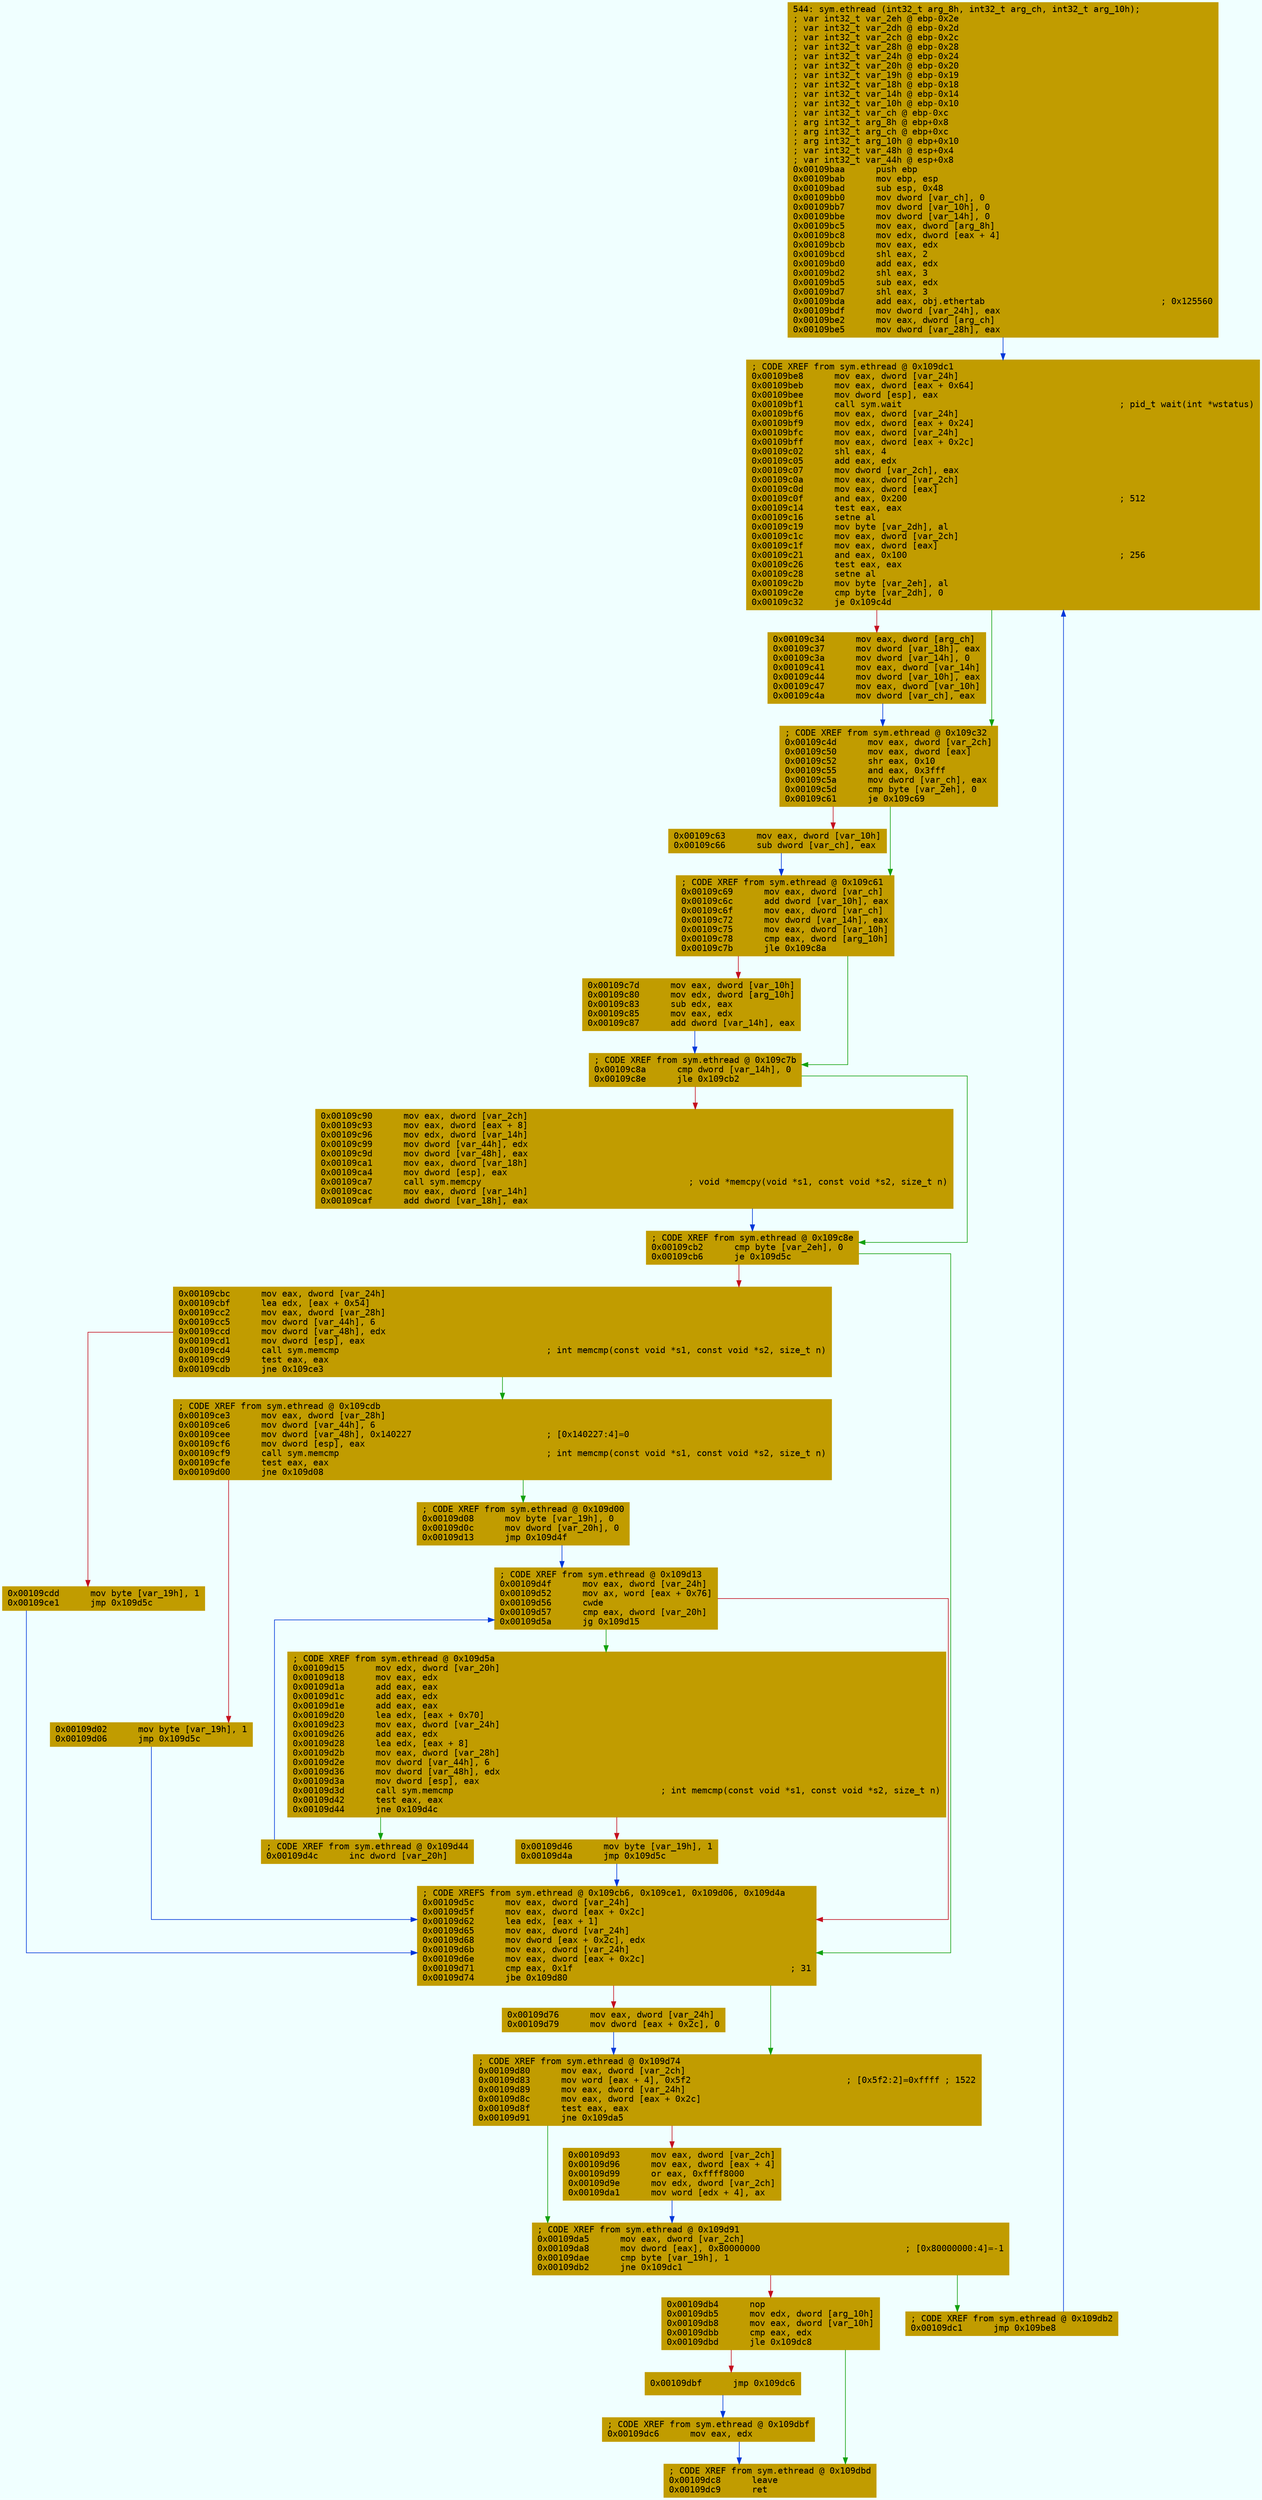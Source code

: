 digraph code {
	graph [bgcolor=azure fontsize=8 fontname="Courier" splines="ortho"];
	node [fillcolor=gray style=filled shape=box];
	edge [arrowhead="normal"];
	"0x00109baa" [URL="sym.ethread/0x00109baa", fillcolor="#c19c00",color="#c19c00", fontname="Courier",label="544: sym.ethread (int32_t arg_8h, int32_t arg_ch, int32_t arg_10h);\l; var int32_t var_2eh @ ebp-0x2e\l; var int32_t var_2dh @ ebp-0x2d\l; var int32_t var_2ch @ ebp-0x2c\l; var int32_t var_28h @ ebp-0x28\l; var int32_t var_24h @ ebp-0x24\l; var int32_t var_20h @ ebp-0x20\l; var int32_t var_19h @ ebp-0x19\l; var int32_t var_18h @ ebp-0x18\l; var int32_t var_14h @ ebp-0x14\l; var int32_t var_10h @ ebp-0x10\l; var int32_t var_ch @ ebp-0xc\l; arg int32_t arg_8h @ ebp+0x8\l; arg int32_t arg_ch @ ebp+0xc\l; arg int32_t arg_10h @ ebp+0x10\l; var int32_t var_48h @ esp+0x4\l; var int32_t var_44h @ esp+0x8\l0x00109baa      push ebp\l0x00109bab      mov ebp, esp\l0x00109bad      sub esp, 0x48\l0x00109bb0      mov dword [var_ch], 0\l0x00109bb7      mov dword [var_10h], 0\l0x00109bbe      mov dword [var_14h], 0\l0x00109bc5      mov eax, dword [arg_8h]\l0x00109bc8      mov edx, dword [eax + 4]\l0x00109bcb      mov eax, edx\l0x00109bcd      shl eax, 2\l0x00109bd0      add eax, edx\l0x00109bd2      shl eax, 3\l0x00109bd5      sub eax, edx\l0x00109bd7      shl eax, 3\l0x00109bda      add eax, obj.ethertab                                  ; 0x125560\l0x00109bdf      mov dword [var_24h], eax\l0x00109be2      mov eax, dword [arg_ch]\l0x00109be5      mov dword [var_28h], eax\l"]
	"0x00109be8" [URL="sym.ethread/0x00109be8", fillcolor="#c19c00",color="#c19c00", fontname="Courier",label="; CODE XREF from sym.ethread @ 0x109dc1\l0x00109be8      mov eax, dword [var_24h]\l0x00109beb      mov eax, dword [eax + 0x64]\l0x00109bee      mov dword [esp], eax\l0x00109bf1      call sym.wait                                          ; pid_t wait(int *wstatus)\l0x00109bf6      mov eax, dword [var_24h]\l0x00109bf9      mov edx, dword [eax + 0x24]\l0x00109bfc      mov eax, dword [var_24h]\l0x00109bff      mov eax, dword [eax + 0x2c]\l0x00109c02      shl eax, 4\l0x00109c05      add eax, edx\l0x00109c07      mov dword [var_2ch], eax\l0x00109c0a      mov eax, dword [var_2ch]\l0x00109c0d      mov eax, dword [eax]\l0x00109c0f      and eax, 0x200                                         ; 512\l0x00109c14      test eax, eax\l0x00109c16      setne al\l0x00109c19      mov byte [var_2dh], al\l0x00109c1c      mov eax, dword [var_2ch]\l0x00109c1f      mov eax, dword [eax]\l0x00109c21      and eax, 0x100                                         ; 256\l0x00109c26      test eax, eax\l0x00109c28      setne al\l0x00109c2b      mov byte [var_2eh], al\l0x00109c2e      cmp byte [var_2dh], 0\l0x00109c32      je 0x109c4d\l"]
	"0x00109c34" [URL="sym.ethread/0x00109c34", fillcolor="#c19c00",color="#c19c00", fontname="Courier",label="0x00109c34      mov eax, dword [arg_ch]\l0x00109c37      mov dword [var_18h], eax\l0x00109c3a      mov dword [var_14h], 0\l0x00109c41      mov eax, dword [var_14h]\l0x00109c44      mov dword [var_10h], eax\l0x00109c47      mov eax, dword [var_10h]\l0x00109c4a      mov dword [var_ch], eax\l"]
	"0x00109c4d" [URL="sym.ethread/0x00109c4d", fillcolor="#c19c00",color="#c19c00", fontname="Courier",label="; CODE XREF from sym.ethread @ 0x109c32\l0x00109c4d      mov eax, dword [var_2ch]\l0x00109c50      mov eax, dword [eax]\l0x00109c52      shr eax, 0x10\l0x00109c55      and eax, 0x3fff\l0x00109c5a      mov dword [var_ch], eax\l0x00109c5d      cmp byte [var_2eh], 0\l0x00109c61      je 0x109c69\l"]
	"0x00109c63" [URL="sym.ethread/0x00109c63", fillcolor="#c19c00",color="#c19c00", fontname="Courier",label="0x00109c63      mov eax, dword [var_10h]\l0x00109c66      sub dword [var_ch], eax\l"]
	"0x00109c69" [URL="sym.ethread/0x00109c69", fillcolor="#c19c00",color="#c19c00", fontname="Courier",label="; CODE XREF from sym.ethread @ 0x109c61\l0x00109c69      mov eax, dword [var_ch]\l0x00109c6c      add dword [var_10h], eax\l0x00109c6f      mov eax, dword [var_ch]\l0x00109c72      mov dword [var_14h], eax\l0x00109c75      mov eax, dword [var_10h]\l0x00109c78      cmp eax, dword [arg_10h]\l0x00109c7b      jle 0x109c8a\l"]
	"0x00109c7d" [URL="sym.ethread/0x00109c7d", fillcolor="#c19c00",color="#c19c00", fontname="Courier",label="0x00109c7d      mov eax, dword [var_10h]\l0x00109c80      mov edx, dword [arg_10h]\l0x00109c83      sub edx, eax\l0x00109c85      mov eax, edx\l0x00109c87      add dword [var_14h], eax\l"]
	"0x00109c8a" [URL="sym.ethread/0x00109c8a", fillcolor="#c19c00",color="#c19c00", fontname="Courier",label="; CODE XREF from sym.ethread @ 0x109c7b\l0x00109c8a      cmp dword [var_14h], 0\l0x00109c8e      jle 0x109cb2\l"]
	"0x00109c90" [URL="sym.ethread/0x00109c90", fillcolor="#c19c00",color="#c19c00", fontname="Courier",label="0x00109c90      mov eax, dword [var_2ch]\l0x00109c93      mov eax, dword [eax + 8]\l0x00109c96      mov edx, dword [var_14h]\l0x00109c99      mov dword [var_44h], edx\l0x00109c9d      mov dword [var_48h], eax\l0x00109ca1      mov eax, dword [var_18h]\l0x00109ca4      mov dword [esp], eax\l0x00109ca7      call sym.memcpy                                        ; void *memcpy(void *s1, const void *s2, size_t n)\l0x00109cac      mov eax, dword [var_14h]\l0x00109caf      add dword [var_18h], eax\l"]
	"0x00109cb2" [URL="sym.ethread/0x00109cb2", fillcolor="#c19c00",color="#c19c00", fontname="Courier",label="; CODE XREF from sym.ethread @ 0x109c8e\l0x00109cb2      cmp byte [var_2eh], 0\l0x00109cb6      je 0x109d5c\l"]
	"0x00109cbc" [URL="sym.ethread/0x00109cbc", fillcolor="#c19c00",color="#c19c00", fontname="Courier",label="0x00109cbc      mov eax, dword [var_24h]\l0x00109cbf      lea edx, [eax + 0x54]\l0x00109cc2      mov eax, dword [var_28h]\l0x00109cc5      mov dword [var_44h], 6\l0x00109ccd      mov dword [var_48h], edx\l0x00109cd1      mov dword [esp], eax\l0x00109cd4      call sym.memcmp                                        ; int memcmp(const void *s1, const void *s2, size_t n)\l0x00109cd9      test eax, eax\l0x00109cdb      jne 0x109ce3\l"]
	"0x00109cdd" [URL="sym.ethread/0x00109cdd", fillcolor="#c19c00",color="#c19c00", fontname="Courier",label="0x00109cdd      mov byte [var_19h], 1\l0x00109ce1      jmp 0x109d5c\l"]
	"0x00109ce3" [URL="sym.ethread/0x00109ce3", fillcolor="#c19c00",color="#c19c00", fontname="Courier",label="; CODE XREF from sym.ethread @ 0x109cdb\l0x00109ce3      mov eax, dword [var_28h]\l0x00109ce6      mov dword [var_44h], 6\l0x00109cee      mov dword [var_48h], 0x140227                          ; [0x140227:4]=0\l0x00109cf6      mov dword [esp], eax\l0x00109cf9      call sym.memcmp                                        ; int memcmp(const void *s1, const void *s2, size_t n)\l0x00109cfe      test eax, eax\l0x00109d00      jne 0x109d08\l"]
	"0x00109d02" [URL="sym.ethread/0x00109d02", fillcolor="#c19c00",color="#c19c00", fontname="Courier",label="0x00109d02      mov byte [var_19h], 1\l0x00109d06      jmp 0x109d5c\l"]
	"0x00109d08" [URL="sym.ethread/0x00109d08", fillcolor="#c19c00",color="#c19c00", fontname="Courier",label="; CODE XREF from sym.ethread @ 0x109d00\l0x00109d08      mov byte [var_19h], 0\l0x00109d0c      mov dword [var_20h], 0\l0x00109d13      jmp 0x109d4f\l"]
	"0x00109d15" [URL="sym.ethread/0x00109d15", fillcolor="#c19c00",color="#c19c00", fontname="Courier",label="; CODE XREF from sym.ethread @ 0x109d5a\l0x00109d15      mov edx, dword [var_20h]\l0x00109d18      mov eax, edx\l0x00109d1a      add eax, eax\l0x00109d1c      add eax, edx\l0x00109d1e      add eax, eax\l0x00109d20      lea edx, [eax + 0x70]\l0x00109d23      mov eax, dword [var_24h]\l0x00109d26      add eax, edx\l0x00109d28      lea edx, [eax + 8]\l0x00109d2b      mov eax, dword [var_28h]\l0x00109d2e      mov dword [var_44h], 6\l0x00109d36      mov dword [var_48h], edx\l0x00109d3a      mov dword [esp], eax\l0x00109d3d      call sym.memcmp                                        ; int memcmp(const void *s1, const void *s2, size_t n)\l0x00109d42      test eax, eax\l0x00109d44      jne 0x109d4c\l"]
	"0x00109d46" [URL="sym.ethread/0x00109d46", fillcolor="#c19c00",color="#c19c00", fontname="Courier",label="0x00109d46      mov byte [var_19h], 1\l0x00109d4a      jmp 0x109d5c\l"]
	"0x00109d4c" [URL="sym.ethread/0x00109d4c", fillcolor="#c19c00",color="#c19c00", fontname="Courier",label="; CODE XREF from sym.ethread @ 0x109d44\l0x00109d4c      inc dword [var_20h]\l"]
	"0x00109d4f" [URL="sym.ethread/0x00109d4f", fillcolor="#c19c00",color="#c19c00", fontname="Courier",label="; CODE XREF from sym.ethread @ 0x109d13\l0x00109d4f      mov eax, dword [var_24h]\l0x00109d52      mov ax, word [eax + 0x76]\l0x00109d56      cwde\l0x00109d57      cmp eax, dword [var_20h]\l0x00109d5a      jg 0x109d15\l"]
	"0x00109d5c" [URL="sym.ethread/0x00109d5c", fillcolor="#c19c00",color="#c19c00", fontname="Courier",label="; CODE XREFS from sym.ethread @ 0x109cb6, 0x109ce1, 0x109d06, 0x109d4a\l0x00109d5c      mov eax, dword [var_24h]\l0x00109d5f      mov eax, dword [eax + 0x2c]\l0x00109d62      lea edx, [eax + 1]\l0x00109d65      mov eax, dword [var_24h]\l0x00109d68      mov dword [eax + 0x2c], edx\l0x00109d6b      mov eax, dword [var_24h]\l0x00109d6e      mov eax, dword [eax + 0x2c]\l0x00109d71      cmp eax, 0x1f                                          ; 31\l0x00109d74      jbe 0x109d80\l"]
	"0x00109d76" [URL="sym.ethread/0x00109d76", fillcolor="#c19c00",color="#c19c00", fontname="Courier",label="0x00109d76      mov eax, dword [var_24h]\l0x00109d79      mov dword [eax + 0x2c], 0\l"]
	"0x00109d80" [URL="sym.ethread/0x00109d80", fillcolor="#c19c00",color="#c19c00", fontname="Courier",label="; CODE XREF from sym.ethread @ 0x109d74\l0x00109d80      mov eax, dword [var_2ch]\l0x00109d83      mov word [eax + 4], 0x5f2                              ; [0x5f2:2]=0xffff ; 1522\l0x00109d89      mov eax, dword [var_24h]\l0x00109d8c      mov eax, dword [eax + 0x2c]\l0x00109d8f      test eax, eax\l0x00109d91      jne 0x109da5\l"]
	"0x00109d93" [URL="sym.ethread/0x00109d93", fillcolor="#c19c00",color="#c19c00", fontname="Courier",label="0x00109d93      mov eax, dword [var_2ch]\l0x00109d96      mov eax, dword [eax + 4]\l0x00109d99      or eax, 0xffff8000\l0x00109d9e      mov edx, dword [var_2ch]\l0x00109da1      mov word [edx + 4], ax\l"]
	"0x00109da5" [URL="sym.ethread/0x00109da5", fillcolor="#c19c00",color="#c19c00", fontname="Courier",label="; CODE XREF from sym.ethread @ 0x109d91\l0x00109da5      mov eax, dword [var_2ch]\l0x00109da8      mov dword [eax], 0x80000000                            ; [0x80000000:4]=-1\l0x00109dae      cmp byte [var_19h], 1\l0x00109db2      jne 0x109dc1\l"]
	"0x00109db4" [URL="sym.ethread/0x00109db4", fillcolor="#c19c00",color="#c19c00", fontname="Courier",label="0x00109db4      nop\l0x00109db5      mov edx, dword [arg_10h]\l0x00109db8      mov eax, dword [var_10h]\l0x00109dbb      cmp eax, edx\l0x00109dbd      jle 0x109dc8\l"]
	"0x00109dbf" [URL="sym.ethread/0x00109dbf", fillcolor="#c19c00",color="#c19c00", fontname="Courier",label="0x00109dbf      jmp 0x109dc6\l"]
	"0x00109dc1" [URL="sym.ethread/0x00109dc1", fillcolor="#c19c00",color="#c19c00", fontname="Courier",label="; CODE XREF from sym.ethread @ 0x109db2\l0x00109dc1      jmp 0x109be8\l"]
	"0x00109dc6" [URL="sym.ethread/0x00109dc6", fillcolor="#c19c00",color="#c19c00", fontname="Courier",label="; CODE XREF from sym.ethread @ 0x109dbf\l0x00109dc6      mov eax, edx\l"]
	"0x00109dc8" [URL="sym.ethread/0x00109dc8", fillcolor="#c19c00",color="#c19c00", fontname="Courier",label="; CODE XREF from sym.ethread @ 0x109dbd\l0x00109dc8      leave\l0x00109dc9      ret\l"]
        "0x00109baa" -> "0x00109be8" [color="#0037da"];
        "0x00109be8" -> "0x00109c4d" [color="#13a10e"];
        "0x00109be8" -> "0x00109c34" [color="#c50f1f"];
        "0x00109c34" -> "0x00109c4d" [color="#0037da"];
        "0x00109c4d" -> "0x00109c69" [color="#13a10e"];
        "0x00109c4d" -> "0x00109c63" [color="#c50f1f"];
        "0x00109c63" -> "0x00109c69" [color="#0037da"];
        "0x00109c69" -> "0x00109c8a" [color="#13a10e"];
        "0x00109c69" -> "0x00109c7d" [color="#c50f1f"];
        "0x00109c7d" -> "0x00109c8a" [color="#0037da"];
        "0x00109c8a" -> "0x00109cb2" [color="#13a10e"];
        "0x00109c8a" -> "0x00109c90" [color="#c50f1f"];
        "0x00109c90" -> "0x00109cb2" [color="#0037da"];
        "0x00109cb2" -> "0x00109d5c" [color="#13a10e"];
        "0x00109cb2" -> "0x00109cbc" [color="#c50f1f"];
        "0x00109cbc" -> "0x00109ce3" [color="#13a10e"];
        "0x00109cbc" -> "0x00109cdd" [color="#c50f1f"];
        "0x00109cdd" -> "0x00109d5c" [color="#0037da"];
        "0x00109ce3" -> "0x00109d08" [color="#13a10e"];
        "0x00109ce3" -> "0x00109d02" [color="#c50f1f"];
        "0x00109d02" -> "0x00109d5c" [color="#0037da"];
        "0x00109d08" -> "0x00109d4f" [color="#0037da"];
        "0x00109d15" -> "0x00109d4c" [color="#13a10e"];
        "0x00109d15" -> "0x00109d46" [color="#c50f1f"];
        "0x00109d46" -> "0x00109d5c" [color="#0037da"];
        "0x00109d4c" -> "0x00109d4f" [color="#0037da"];
        "0x00109d4f" -> "0x00109d15" [color="#13a10e"];
        "0x00109d4f" -> "0x00109d5c" [color="#c50f1f"];
        "0x00109d5c" -> "0x00109d80" [color="#13a10e"];
        "0x00109d5c" -> "0x00109d76" [color="#c50f1f"];
        "0x00109d76" -> "0x00109d80" [color="#0037da"];
        "0x00109d80" -> "0x00109da5" [color="#13a10e"];
        "0x00109d80" -> "0x00109d93" [color="#c50f1f"];
        "0x00109d93" -> "0x00109da5" [color="#0037da"];
        "0x00109da5" -> "0x00109dc1" [color="#13a10e"];
        "0x00109da5" -> "0x00109db4" [color="#c50f1f"];
        "0x00109db4" -> "0x00109dc8" [color="#13a10e"];
        "0x00109db4" -> "0x00109dbf" [color="#c50f1f"];
        "0x00109dbf" -> "0x00109dc6" [color="#0037da"];
        "0x00109dc1" -> "0x00109be8" [color="#0037da"];
        "0x00109dc6" -> "0x00109dc8" [color="#0037da"];
}
